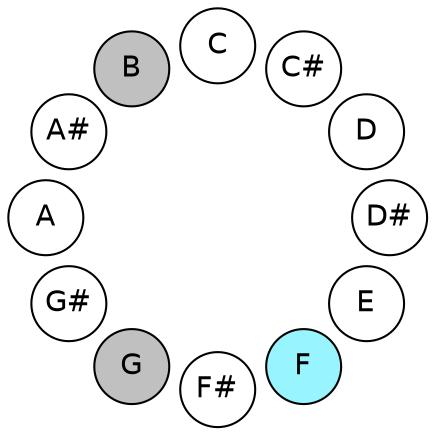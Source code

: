 
graph {

layout = circo;
mindist = .1

node [shape = circle, fontname = Helvetica, margin = 0, style = filled]
edge [style=invis]

subgraph 1 {
	"E" -- "F" -- "F#" -- "G" -- "G#" -- "A" -- "A#" -- "B" -- "C" -- "C#" -- "D" -- "D#" -- "E"
}

"C" [fillcolor = white];
"C#" [fillcolor = white];
"D" [fillcolor = white];
"D#" [fillcolor = white];
"E" [fillcolor = white];
"F" [fillcolor = cadetblue1];
"F#" [fillcolor = white];
"G" [fillcolor = gray];
"G#" [fillcolor = white];
"A" [fillcolor = white];
"A#" [fillcolor = white];
"B" [fillcolor = gray];
}
